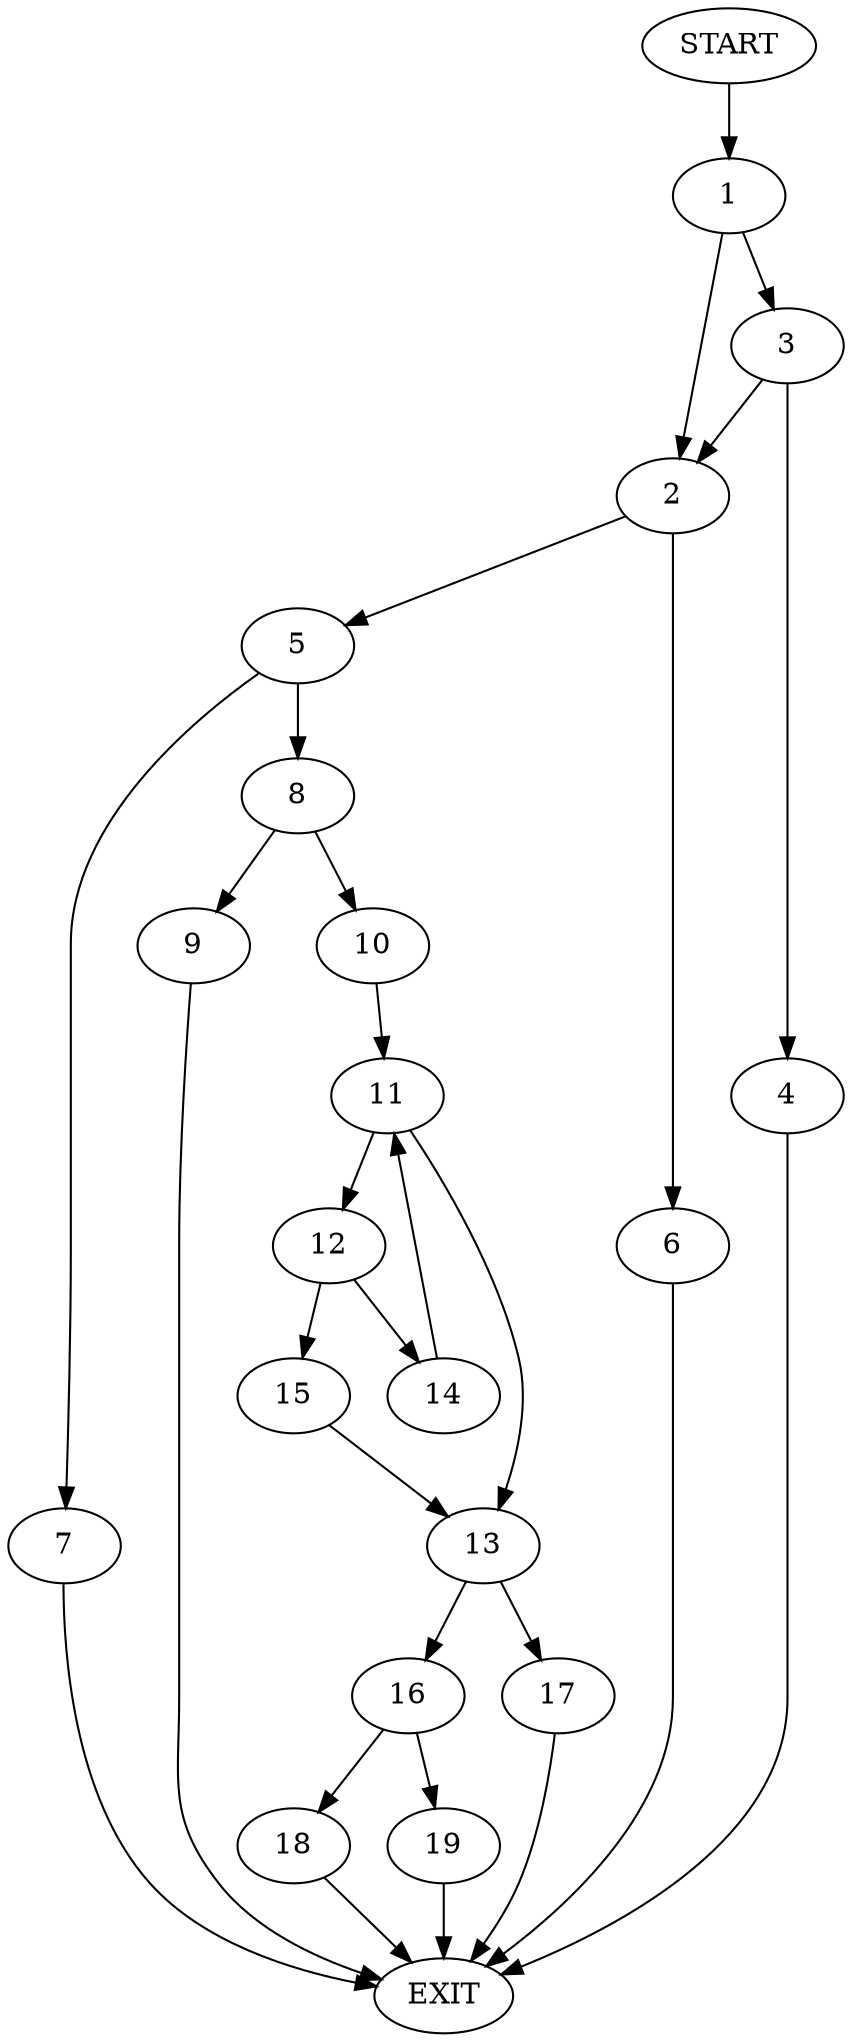 digraph {
0 [label="START"]
20 [label="EXIT"]
0 -> 1
1 -> 2
1 -> 3
3 -> 4
3 -> 2
2 -> 5
2 -> 6
4 -> 20
5 -> 7
5 -> 8
6 -> 20
8 -> 9
8 -> 10
7 -> 20
9 -> 20
10 -> 11
11 -> 12
11 -> 13
12 -> 14
12 -> 15
13 -> 16
13 -> 17
15 -> 13
14 -> 11
16 -> 18
16 -> 19
17 -> 20
19 -> 20
18 -> 20
}
